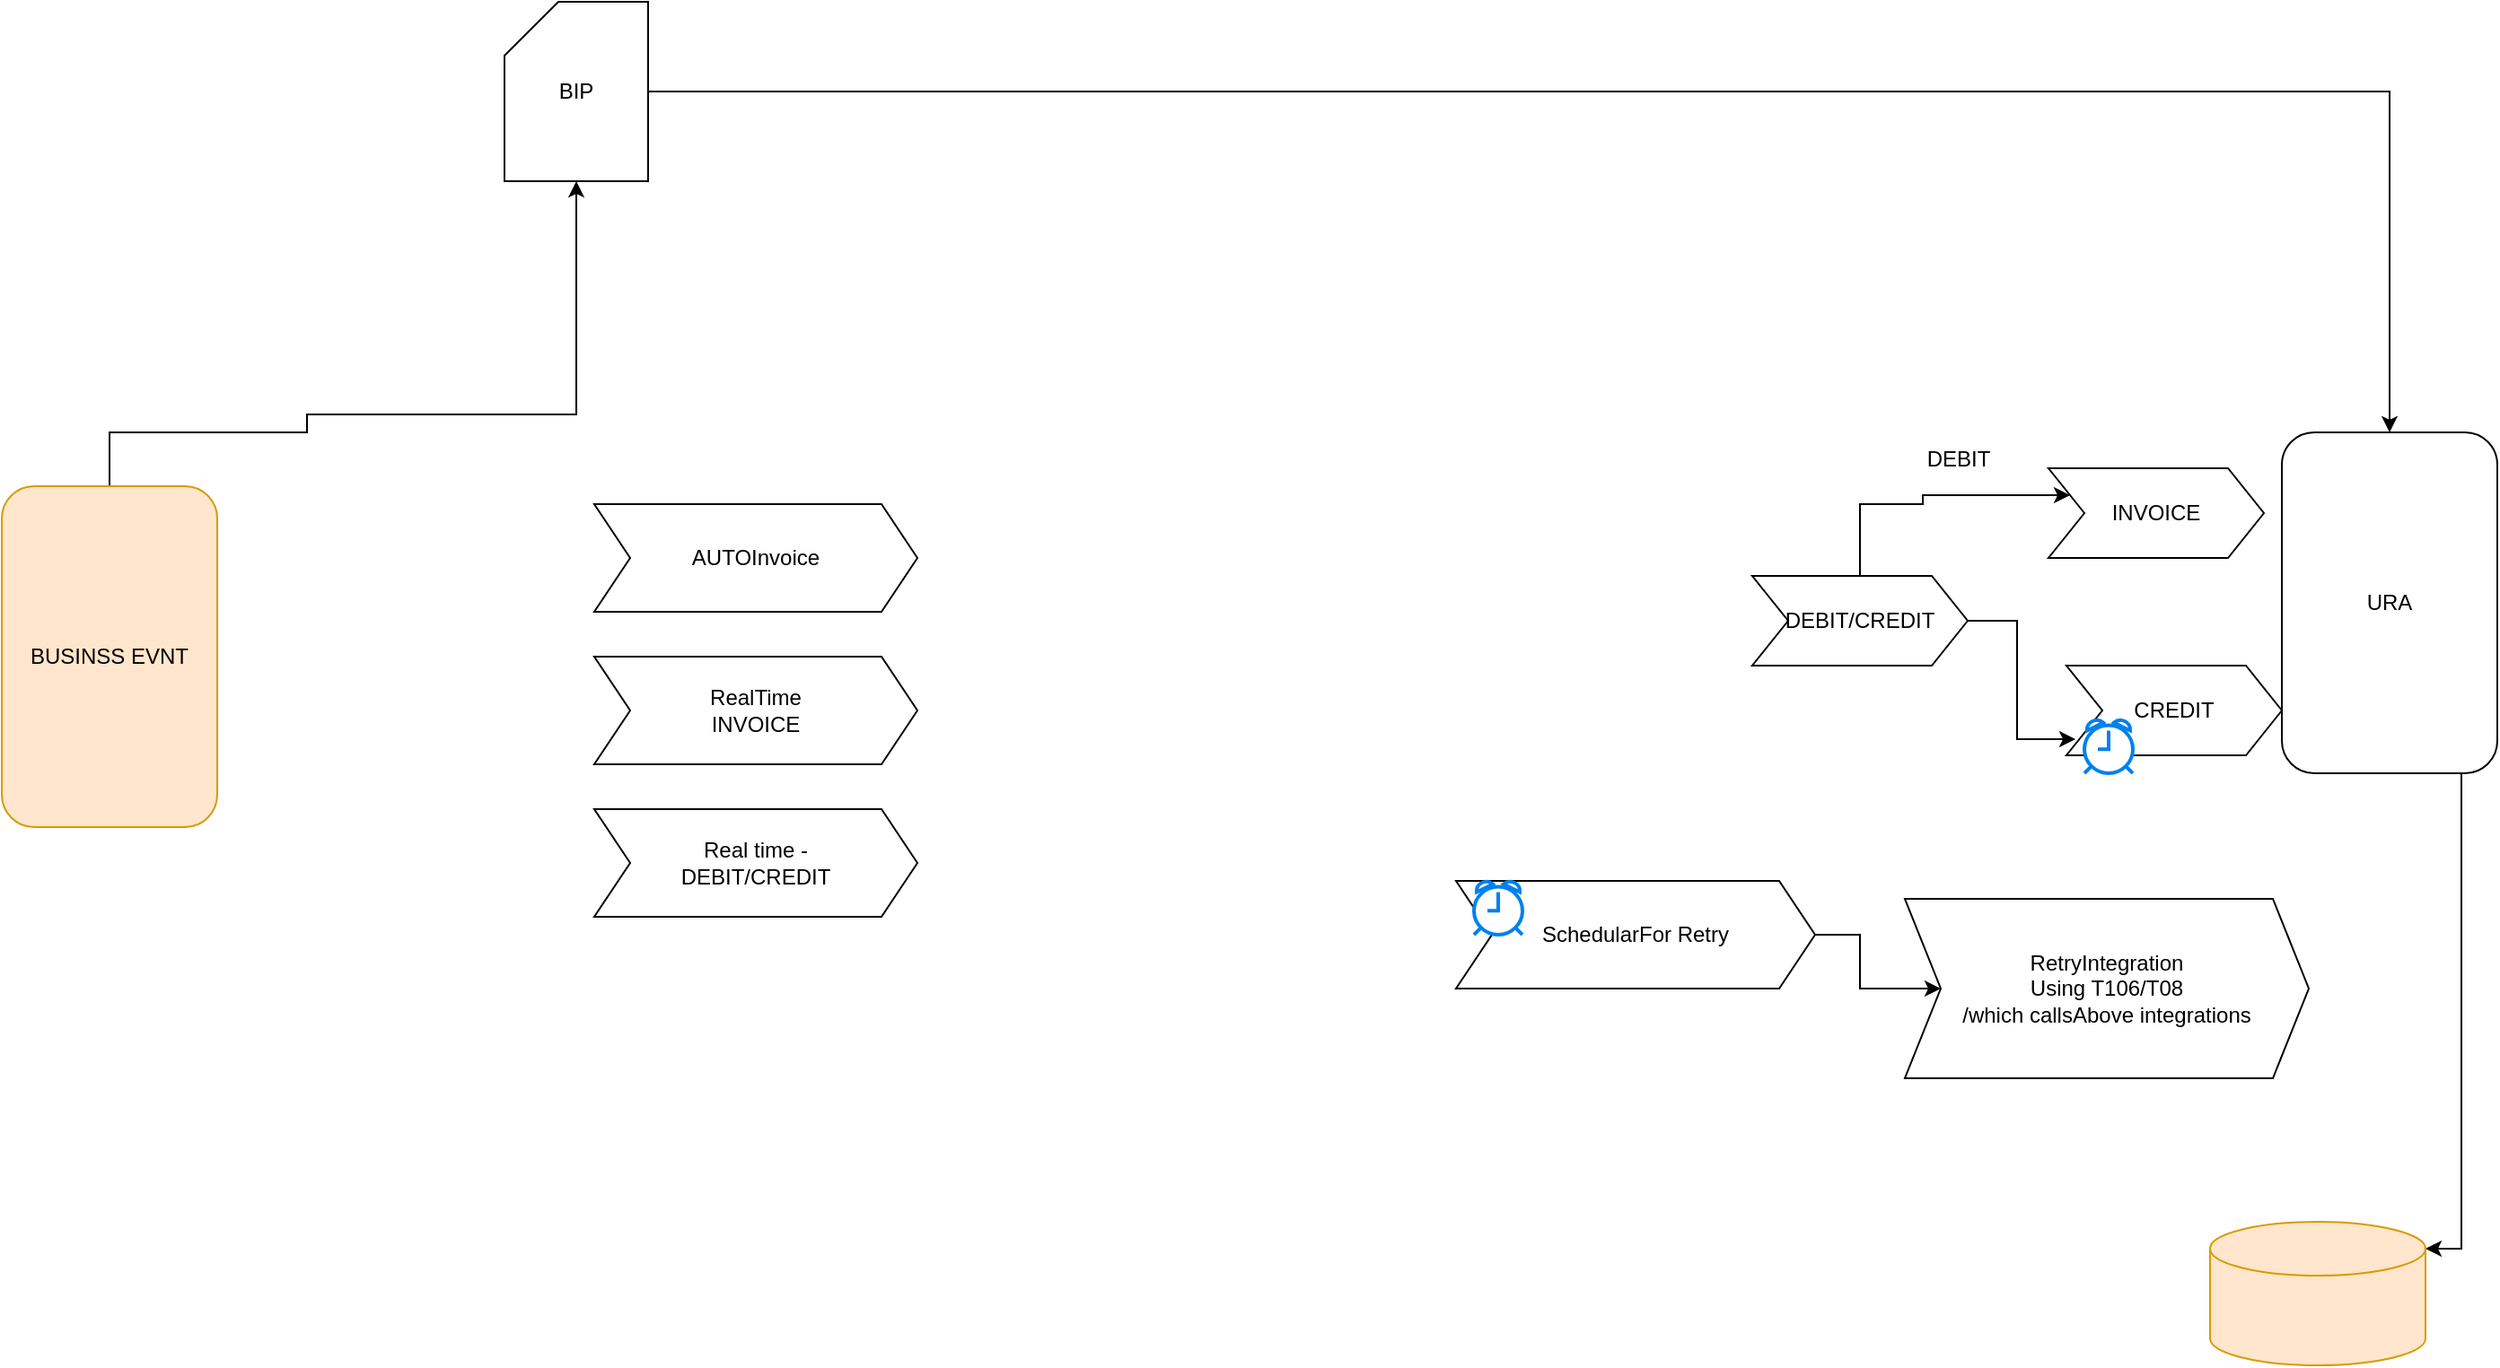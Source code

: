 <mxfile version="15.5.2" type="github"><diagram id="i8NB1QxHxisFIHtfq3lM" name="Page-1"><mxGraphModel dx="1800" dy="1523" grid="1" gridSize="10" guides="1" tooltips="1" connect="1" arrows="1" fold="1" page="1" pageScale="1" pageWidth="850" pageHeight="1100" math="0" shadow="0"><root><mxCell id="0"/><mxCell id="1" parent="0"/><mxCell id="oLoPcaxFbw4eC5uNV59j-15" style="edgeStyle=orthogonalEdgeStyle;rounded=0;orthogonalLoop=1;jettySize=auto;html=1;" edge="1" parent="1" source="YZl-mbiduOqZtuCOP67Z-1" target="cp9Lhts_aaOxxvT8MvUV-1"><mxGeometry relative="1" as="geometry"><Array as="points"><mxPoint x="-490" y="40"/><mxPoint x="-380" y="40"/><mxPoint x="-380" y="30"/><mxPoint x="-230" y="30"/></Array></mxGeometry></mxCell><mxCell id="YZl-mbiduOqZtuCOP67Z-1" value="BUSINSS EVNT" style="rounded=1;whiteSpace=wrap;html=1;hachureGap=4;pointerEvents=0;fillColor=#ffe6cc;strokeColor=#d79b00;" parent="1" vertex="1"><mxGeometry x="-550" y="70" width="120" height="190" as="geometry"/></mxCell><mxCell id="oLoPcaxFbw4eC5uNV59j-11" style="edgeStyle=orthogonalEdgeStyle;rounded=0;orthogonalLoop=1;jettySize=auto;html=1;entryX=1;entryY=0;entryDx=0;entryDy=15;entryPerimeter=0;" edge="1" parent="1" source="YZl-mbiduOqZtuCOP67Z-2" target="YZl-mbiduOqZtuCOP67Z-3"><mxGeometry relative="1" as="geometry"><Array as="points"><mxPoint x="820" y="495"/></Array></mxGeometry></mxCell><mxCell id="YZl-mbiduOqZtuCOP67Z-2" value="URA " style="rounded=1;whiteSpace=wrap;html=1;hachureGap=4;pointerEvents=0;" parent="1" vertex="1"><mxGeometry x="720" y="40" width="120" height="190" as="geometry"/></mxCell><mxCell id="YZl-mbiduOqZtuCOP67Z-3" value="" style="shape=cylinder3;whiteSpace=wrap;html=1;boundedLbl=1;backgroundOutline=1;size=15;hachureGap=4;pointerEvents=0;fillColor=#ffe6cc;strokeColor=#d79b00;" parent="1" vertex="1"><mxGeometry x="680" y="480" width="120" height="80" as="geometry"/></mxCell><mxCell id="cp9Lhts_aaOxxvT8MvUV-3" style="edgeStyle=orthogonalEdgeStyle;rounded=0;orthogonalLoop=1;jettySize=auto;html=1;" parent="1" source="cp9Lhts_aaOxxvT8MvUV-1" target="YZl-mbiduOqZtuCOP67Z-2" edge="1"><mxGeometry relative="1" as="geometry"/></mxCell><mxCell id="cp9Lhts_aaOxxvT8MvUV-1" value="BIP" style="shape=card;whiteSpace=wrap;html=1;" parent="1" vertex="1"><mxGeometry x="-270" y="-200" width="80" height="100" as="geometry"/></mxCell><mxCell id="oLoPcaxFbw4eC5uNV59j-1" value="INVOICE" style="shape=step;perimeter=stepPerimeter;whiteSpace=wrap;html=1;fixedSize=1;" vertex="1" parent="1"><mxGeometry x="590" y="60" width="120" height="50" as="geometry"/></mxCell><mxCell id="oLoPcaxFbw4eC5uNV59j-6" style="edgeStyle=orthogonalEdgeStyle;rounded=0;orthogonalLoop=1;jettySize=auto;html=1;entryX=0;entryY=0.25;entryDx=0;entryDy=0;" edge="1" parent="1" source="oLoPcaxFbw4eC5uNV59j-4" target="oLoPcaxFbw4eC5uNV59j-1"><mxGeometry relative="1" as="geometry"><mxPoint x="590" y="40" as="targetPoint"/><Array as="points"><mxPoint x="485" y="80"/><mxPoint x="520" y="80"/><mxPoint x="520" y="75"/></Array></mxGeometry></mxCell><mxCell id="oLoPcaxFbw4eC5uNV59j-8" style="edgeStyle=orthogonalEdgeStyle;rounded=0;orthogonalLoop=1;jettySize=auto;html=1;entryX=0.042;entryY=0.82;entryDx=0;entryDy=0;entryPerimeter=0;" edge="1" parent="1" source="oLoPcaxFbw4eC5uNV59j-4" target="oLoPcaxFbw4eC5uNV59j-5"><mxGeometry relative="1" as="geometry"/></mxCell><mxCell id="oLoPcaxFbw4eC5uNV59j-4" value="DEBIT/CREDIT" style="shape=step;perimeter=stepPerimeter;whiteSpace=wrap;html=1;fixedSize=1;" vertex="1" parent="1"><mxGeometry x="425" y="120" width="120" height="50" as="geometry"/></mxCell><mxCell id="oLoPcaxFbw4eC5uNV59j-5" value="CREDIT" style="shape=step;perimeter=stepPerimeter;whiteSpace=wrap;html=1;fixedSize=1;" vertex="1" parent="1"><mxGeometry x="600" y="170" width="120" height="50" as="geometry"/></mxCell><mxCell id="oLoPcaxFbw4eC5uNV59j-7" value="DEBIT" style="text;html=1;strokeColor=none;fillColor=none;align=center;verticalAlign=middle;whiteSpace=wrap;rounded=0;" vertex="1" parent="1"><mxGeometry x="510" y="40" width="60" height="30" as="geometry"/></mxCell><mxCell id="oLoPcaxFbw4eC5uNV59j-9" value="" style="html=1;verticalLabelPosition=bottom;align=center;labelBackgroundColor=#ffffff;verticalAlign=top;strokeWidth=2;strokeColor=#0080F0;shadow=0;dashed=0;shape=mxgraph.ios7.icons.alarm_clock;" vertex="1" parent="1"><mxGeometry x="610" y="200" width="27" height="30" as="geometry"/></mxCell><mxCell id="oLoPcaxFbw4eC5uNV59j-14" value="" style="edgeStyle=orthogonalEdgeStyle;rounded=0;orthogonalLoop=1;jettySize=auto;html=1;" edge="1" parent="1" source="oLoPcaxFbw4eC5uNV59j-10" target="oLoPcaxFbw4eC5uNV59j-13"><mxGeometry relative="1" as="geometry"/></mxCell><mxCell id="oLoPcaxFbw4eC5uNV59j-10" value="SchedularFor Retry" style="shape=step;perimeter=stepPerimeter;whiteSpace=wrap;html=1;fixedSize=1;" vertex="1" parent="1"><mxGeometry x="260" y="290" width="200" height="60" as="geometry"/></mxCell><mxCell id="oLoPcaxFbw4eC5uNV59j-12" value="" style="html=1;verticalLabelPosition=bottom;align=center;labelBackgroundColor=#ffffff;verticalAlign=top;strokeWidth=2;strokeColor=#0080F0;shadow=0;dashed=0;shape=mxgraph.ios7.icons.alarm_clock;" vertex="1" parent="1"><mxGeometry x="270" y="290" width="27" height="30" as="geometry"/></mxCell><mxCell id="oLoPcaxFbw4eC5uNV59j-13" value="&lt;div&gt;RetryIntegration &lt;br&gt;&lt;/div&gt;&lt;div&gt;Using T106/T08&lt;/div&gt;&lt;div&gt;/which callsAbove integrations &lt;/div&gt;" style="shape=step;perimeter=stepPerimeter;whiteSpace=wrap;html=1;fixedSize=1;" vertex="1" parent="1"><mxGeometry x="510" y="300" width="225" height="100" as="geometry"/></mxCell><mxCell id="oLoPcaxFbw4eC5uNV59j-16" value="AUTOInvoice " style="shape=step;perimeter=stepPerimeter;whiteSpace=wrap;html=1;fixedSize=1;" vertex="1" parent="1"><mxGeometry x="-220" y="80" width="180" height="60" as="geometry"/></mxCell><mxCell id="oLoPcaxFbw4eC5uNV59j-17" value="&lt;div&gt;RealTime&lt;br&gt;&lt;/div&gt;&lt;div&gt;INVOICE&lt;/div&gt;" style="shape=step;perimeter=stepPerimeter;whiteSpace=wrap;html=1;fixedSize=1;" vertex="1" parent="1"><mxGeometry x="-220" y="165" width="180" height="60" as="geometry"/></mxCell><mxCell id="oLoPcaxFbw4eC5uNV59j-18" value="&lt;div&gt;Real time -&lt;/div&gt;&lt;div&gt;DEBIT/CREDIT&lt;/div&gt;" style="shape=step;perimeter=stepPerimeter;whiteSpace=wrap;html=1;fixedSize=1;" vertex="1" parent="1"><mxGeometry x="-220" y="250" width="180" height="60" as="geometry"/></mxCell></root></mxGraphModel></diagram></mxfile>